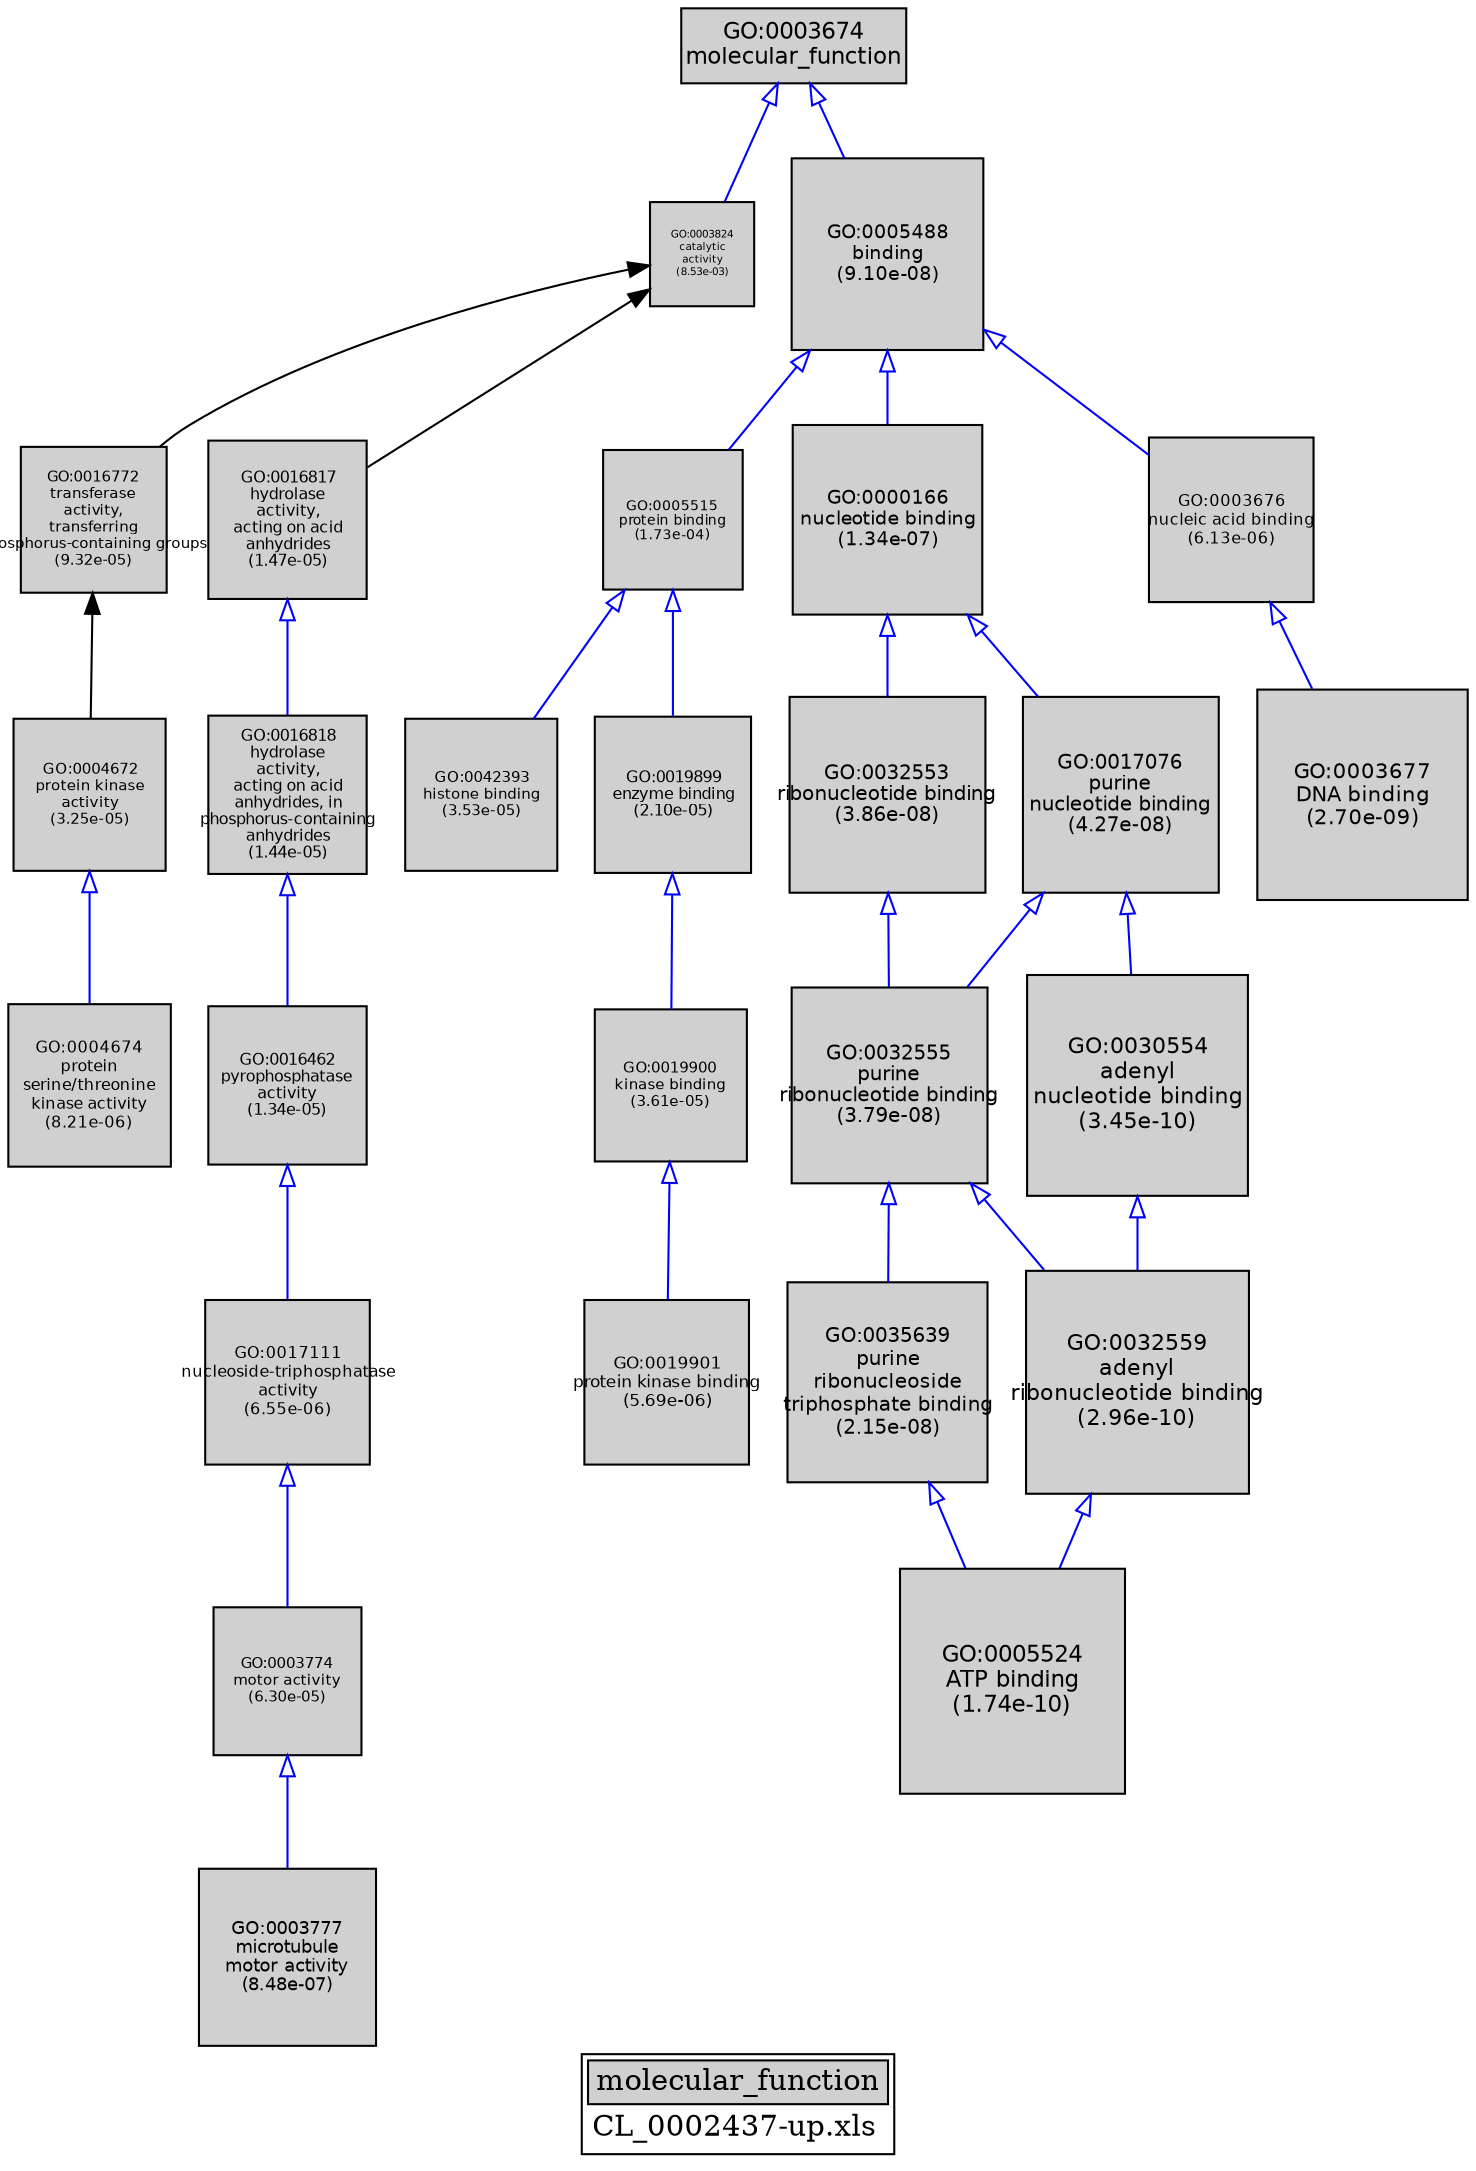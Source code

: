 digraph "molecular_function" {
graph [ bgcolor = "#FFFFFF", label = <<TABLE COLOR="black" BGCOLOR="white"><TR><TD COLSPAN="2" BGCOLOR="#D0D0D0"><FONT COLOR="black">molecular_function</FONT></TD></TR><TR><TD BORDER="0">CL_0002437-up.xls</TD></TR></TABLE>> ];
node [ fontname = "Helvetica" ];

subgraph "nodes" {

node [ style = "filled", fixedsize = "true", width = 1, shape = "box", fontsize = 9, fillcolor = "#D0D0D0", fontcolor = "black", color = "black" ];

"GO:0016772" [ URL = "#GO:0016772", label = <<TABLE BORDER="0"><TR><TD>GO:0016772<BR/>transferase<BR/>activity,<BR/>transferring<BR/>phosphorus-containing groups<BR/>(9.32e-05)</TD></TR></TABLE>>, width = 0.966980461815, shape = "box", fontsize = 6.96225932507, height = 0.966980461815 ];
"GO:0003674" [ URL = "#GO:0003674", label = <<TABLE BORDER="0"><TR><TD>GO:0003674<BR/>molecular_function</TD></TR></TABLE>>, width = 1.5, shape = "box", fontsize = 10.8 ];
"GO:0005515" [ URL = "#GO:0005515", label = <<TABLE BORDER="0"><TR><TD>GO:0005515<BR/>protein binding<BR/>(1.73e-04)</TD></TR></TABLE>>, width = 0.934464792866, shape = "box", fontsize = 6.72814650863, height = 0.934464792866 ];
"GO:0003824" [ URL = "#GO:0003824", label = <<TABLE BORDER="0"><TR><TD>GO:0003824<BR/>catalytic<BR/>activity<BR/>(8.53e-03)</TD></TR></TABLE>>, width = 0.696358947451, shape = "box", fontsize = 5.01378442165, height = 0.696358947451 ];
"GO:0004674" [ URL = "#GO:0004674", label = <<TABLE BORDER="0"><TR><TD>GO:0004674<BR/>protein<BR/>serine/threonine<BR/>kinase activity<BR/>(8.21e-06)</TD></TR></TABLE>>, width = 1.08498888784, shape = "box", fontsize = 7.81191999248, height = 1.08498888784 ];
"GO:0035639" [ URL = "#GO:0035639", label = <<TABLE BORDER="0"><TR><TD>GO:0035639<BR/>purine<BR/>ribonucleoside<BR/>triphosphate binding<BR/>(2.15e-08)</TD></TR></TABLE>>, width = 1.33031961753, shape = "box", fontsize = 9.5783012462, height = 1.33031961753 ];
"GO:0042393" [ URL = "#GO:0042393", label = <<TABLE BORDER="0"><TR><TD>GO:0042393<BR/>histone binding<BR/>(3.53e-05)</TD></TR></TABLE>>, width = 1.01583604942, shape = "box", fontsize = 7.31401955585, height = 1.01583604942 ];
"GO:0030554" [ URL = "#GO:0030554", label = <<TABLE BORDER="0"><TR><TD>GO:0030554<BR/>adenyl<BR/>nucleotide binding<BR/>(3.45e-10)</TD></TR></TABLE>>, width = 1.4770291939, shape = "box", fontsize = 10.6346101961, height = 1.4770291939 ];
"GO:0019901" [ URL = "#GO:0019901", label = <<TABLE BORDER="0"><TR><TD>GO:0019901<BR/>protein kinase binding<BR/>(5.69e-06)</TD></TR></TABLE>>, width = 1.10168388862, shape = "box", fontsize = 7.93212399808, height = 1.10168388862 ];
"GO:0000166" [ URL = "#GO:0000166", label = <<TABLE BORDER="0"><TR><TD>GO:0000166<BR/>nucleotide binding<BR/>(1.34e-07)</TD></TR></TABLE>>, width = 1.25989295201, shape = "box", fontsize = 9.07122925447, height = 1.25989295201 ];
"GO:0003677" [ URL = "#GO:0003677", label = <<TABLE BORDER="0"><TR><TD>GO:0003677<BR/>DNA binding<BR/>(2.70e-09)</TD></TR></TABLE>>, width = 1.40595460026, shape = "box", fontsize = 10.1228731219, height = 1.40595460026 ];
"GO:0016462" [ URL = "#GO:0016462", label = <<TABLE BORDER="0"><TR><TD>GO:0016462<BR/>pyrophosphatase<BR/>activity<BR/>(1.34e-05)</TD></TR></TABLE>>, width = 1.06218525791, shape = "box", fontsize = 7.64773385694, height = 1.06218525791 ];
"GO:0032553" [ URL = "#GO:0032553", label = <<TABLE BORDER="0"><TR><TD>GO:0032553<BR/>ribonucleotide binding<BR/>(3.86e-08)</TD></TR></TABLE>>, width = 1.30825560184, shape = "box", fontsize = 9.41944033327, height = 1.30825560184 ];
"GO:0032555" [ URL = "#GO:0032555", label = <<TABLE BORDER="0"><TR><TD>GO:0032555<BR/>purine<BR/>ribonucleotide binding<BR/>(3.79e-08)</TD></TR></TABLE>>, width = 1.30890015261, shape = "box", fontsize = 9.42408109876, height = 1.30890015261 ];
"GO:0003777" [ URL = "#GO:0003777", label = <<TABLE BORDER="0"><TR><TD>GO:0003777<BR/>microtubule<BR/>motor activity<BR/>(8.48e-07)</TD></TR></TABLE>>, width = 1.18469596317, shape = "box", fontsize = 8.52981093485, height = 1.18469596317 ];
"GO:0005488" [ URL = "#GO:0005488", label = <<TABLE BORDER="0"><TR><TD>GO:0005488<BR/>binding<BR/>(9.10e-08)</TD></TR></TABLE>>, width = 1.27512427271, shape = "box", fontsize = 9.1808947635, height = 1.27512427271 ];
"GO:0016818" [ URL = "#GO:0016818", label = <<TABLE BORDER="0"><TR><TD>GO:0016818<BR/>hydrolase<BR/>activity,<BR/>acting on acid<BR/>anhydrides, in<BR/>phosphorus-containing<BR/>anhydrides<BR/>(1.44e-05)</TD></TR></TABLE>>, width = 1.05894059956, shape = "box", fontsize = 7.62437231683, height = 1.05894059956 ];
"GO:0003774" [ URL = "#GO:0003774", label = <<TABLE BORDER="0"><TR><TD>GO:0003774<BR/>motor activity<BR/>(6.30e-05)</TD></TR></TABLE>>, width = 0.986953540994, shape = "box", fontsize = 7.10606549515, height = 0.986953540994 ];
"GO:0004672" [ URL = "#GO:0004672", label = <<TABLE BORDER="0"><TR><TD>GO:0004672<BR/>protein kinase<BR/>activity<BR/>(3.25e-05)</TD></TR></TABLE>>, width = 1.01987922751, shape = "box", fontsize = 7.34313043811, height = 1.01987922751 ];
"GO:0017111" [ URL = "#GO:0017111", label = <<TABLE BORDER="0"><TR><TD>GO:0017111<BR/>nucleoside-triphosphatase<BR/>activity<BR/>(6.55e-06)</TD></TR></TABLE>>, width = 1.095318704, shape = "box", fontsize = 7.88629466881, height = 1.095318704 ];
"GO:0019899" [ URL = "#GO:0019899", label = <<TABLE BORDER="0"><TR><TD>GO:0019899<BR/>enzyme binding<BR/>(2.10e-05)</TD></TR></TABLE>>, width = 1.04085088238, shape = "box", fontsize = 7.4941263531, height = 1.04085088238 ];
"GO:0005524" [ URL = "#GO:0005524", label = <<TABLE BORDER="0"><TR><TD>GO:0005524<BR/>ATP binding<BR/>(1.74e-10)</TD></TR></TABLE>>, width = 1.5, shape = "box", fontsize = 10.8, height = 1.5 ];
"GO:0032559" [ URL = "#GO:0032559", label = <<TABLE BORDER="0"><TR><TD>GO:0032559<BR/>adenyl<BR/>ribonucleotide binding<BR/>(2.96e-10)</TD></TR></TABLE>>, width = 1.48218476357, shape = "box", fontsize = 10.6717302977, height = 1.48218476357 ];
"GO:0016817" [ URL = "#GO:0016817", label = <<TABLE BORDER="0"><TR><TD>GO:0016817<BR/>hydrolase<BR/>activity,<BR/>acting on acid<BR/>anhydrides<BR/>(1.47e-05)</TD></TR></TABLE>>, width = 1.05786173397, shape = "box", fontsize = 7.61660448457, height = 1.05786173397 ];
"GO:0019900" [ URL = "#GO:0019900", label = <<TABLE BORDER="0"><TR><TD>GO:0019900<BR/>kinase binding<BR/>(3.61e-05)</TD></TR></TABLE>>, width = 1.01473943928, shape = "box", fontsize = 7.30612396284, height = 1.01473943928 ];
"GO:0017076" [ URL = "#GO:0017076", label = <<TABLE BORDER="0"><TR><TD>GO:0017076<BR/>purine<BR/>nucleotide binding<BR/>(4.27e-08)</TD></TR></TABLE>>, width = 1.30439381245, shape = "box", fontsize = 9.39163544962, height = 1.30439381245 ];
"GO:0003676" [ URL = "#GO:0003676", label = <<TABLE BORDER="0"><TR><TD>GO:0003676<BR/>nucleic acid binding<BR/>(6.13e-06)</TD></TR></TABLE>>, width = 1.09828649351, shape = "box", fontsize = 7.90766275326, height = 1.09828649351 ];
}
subgraph "edges" {


edge [ dir = "back", weight = 1 ];
subgraph "regulates" {


edge [ color = "cyan", arrowtail = "none" ];
subgraph "positive" {


edge [ color = "green", arrowtail = "vee" ];
}
subgraph "negative" {


edge [ color = "red", arrowtail = "tee" ];
}
}
subgraph "part_of" {


edge [ color = "purple", arrowtail = "diamond", weight = 2.5 ];
}
subgraph "is_a" {


edge [ color = "blue", arrowtail = "empty", weight = 5.0 ];
"GO:0003774" -> "GO:0003777";
"GO:0019900" -> "GO:0019901";
"GO:0005488" -> "GO:0005515";
"GO:0017111" -> "GO:0003774";
"GO:0005515" -> "GO:0042393";
"GO:0030554" -> "GO:0032559";
"GO:0005488" -> "GO:0000166";
"GO:0003674" -> "GO:0003824";
"GO:0017076" -> "GO:0030554";
"GO:0003676" -> "GO:0003677";
"GO:0032555" -> "GO:0032559";
"GO:0016818" -> "GO:0016462";
"GO:0000166" -> "GO:0017076";
"GO:0016817" -> "GO:0016818";
"GO:0019899" -> "GO:0019900";
"GO:0035639" -> "GO:0005524";
"GO:0032553" -> "GO:0032555";
"GO:0005488" -> "GO:0003676";
"GO:0032555" -> "GO:0035639";
"GO:0003674" -> "GO:0005488";
"GO:0017076" -> "GO:0032555";
"GO:0005515" -> "GO:0019899";
"GO:0004672" -> "GO:0004674";
"GO:0016462" -> "GO:0017111";
"GO:0032559" -> "GO:0005524";
"GO:0000166" -> "GO:0032553";
}
"GO:0003824" -> "GO:0016817";
"GO:0016772" -> "GO:0004672";
"GO:0003824" -> "GO:0016772";
}
}
